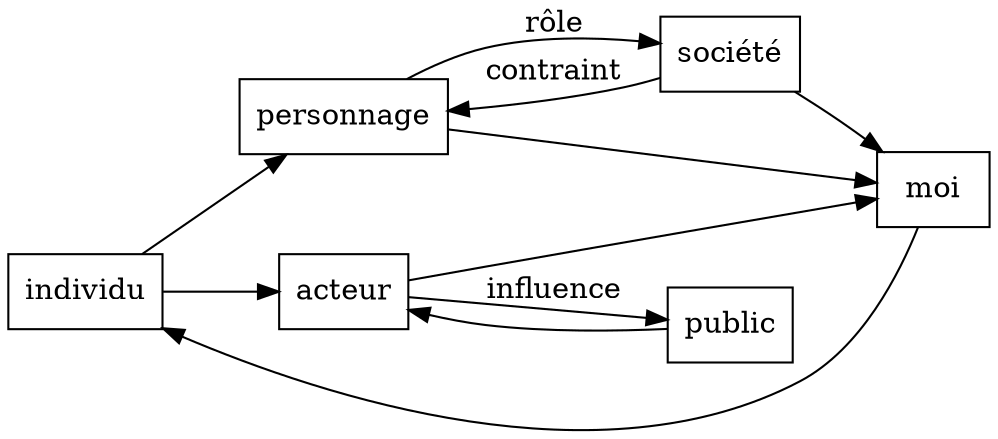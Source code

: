 digraph G {
  "rankdir" = "LR" ;
  "size" = "10";
  node [ "shape" = "box" ];

  individu -> personnage;
  individu -> acteur;
  personnage -> société [ "label" = "rôle" ] ;
  société -> personnage [ "label" = "contraint" ];
  personnage -> moi;
  acteur -> public [ "label" = "influence" ];
  public -> acteur;
  acteur -> moi;
  société -> moi;
  moi -> individu;
}
